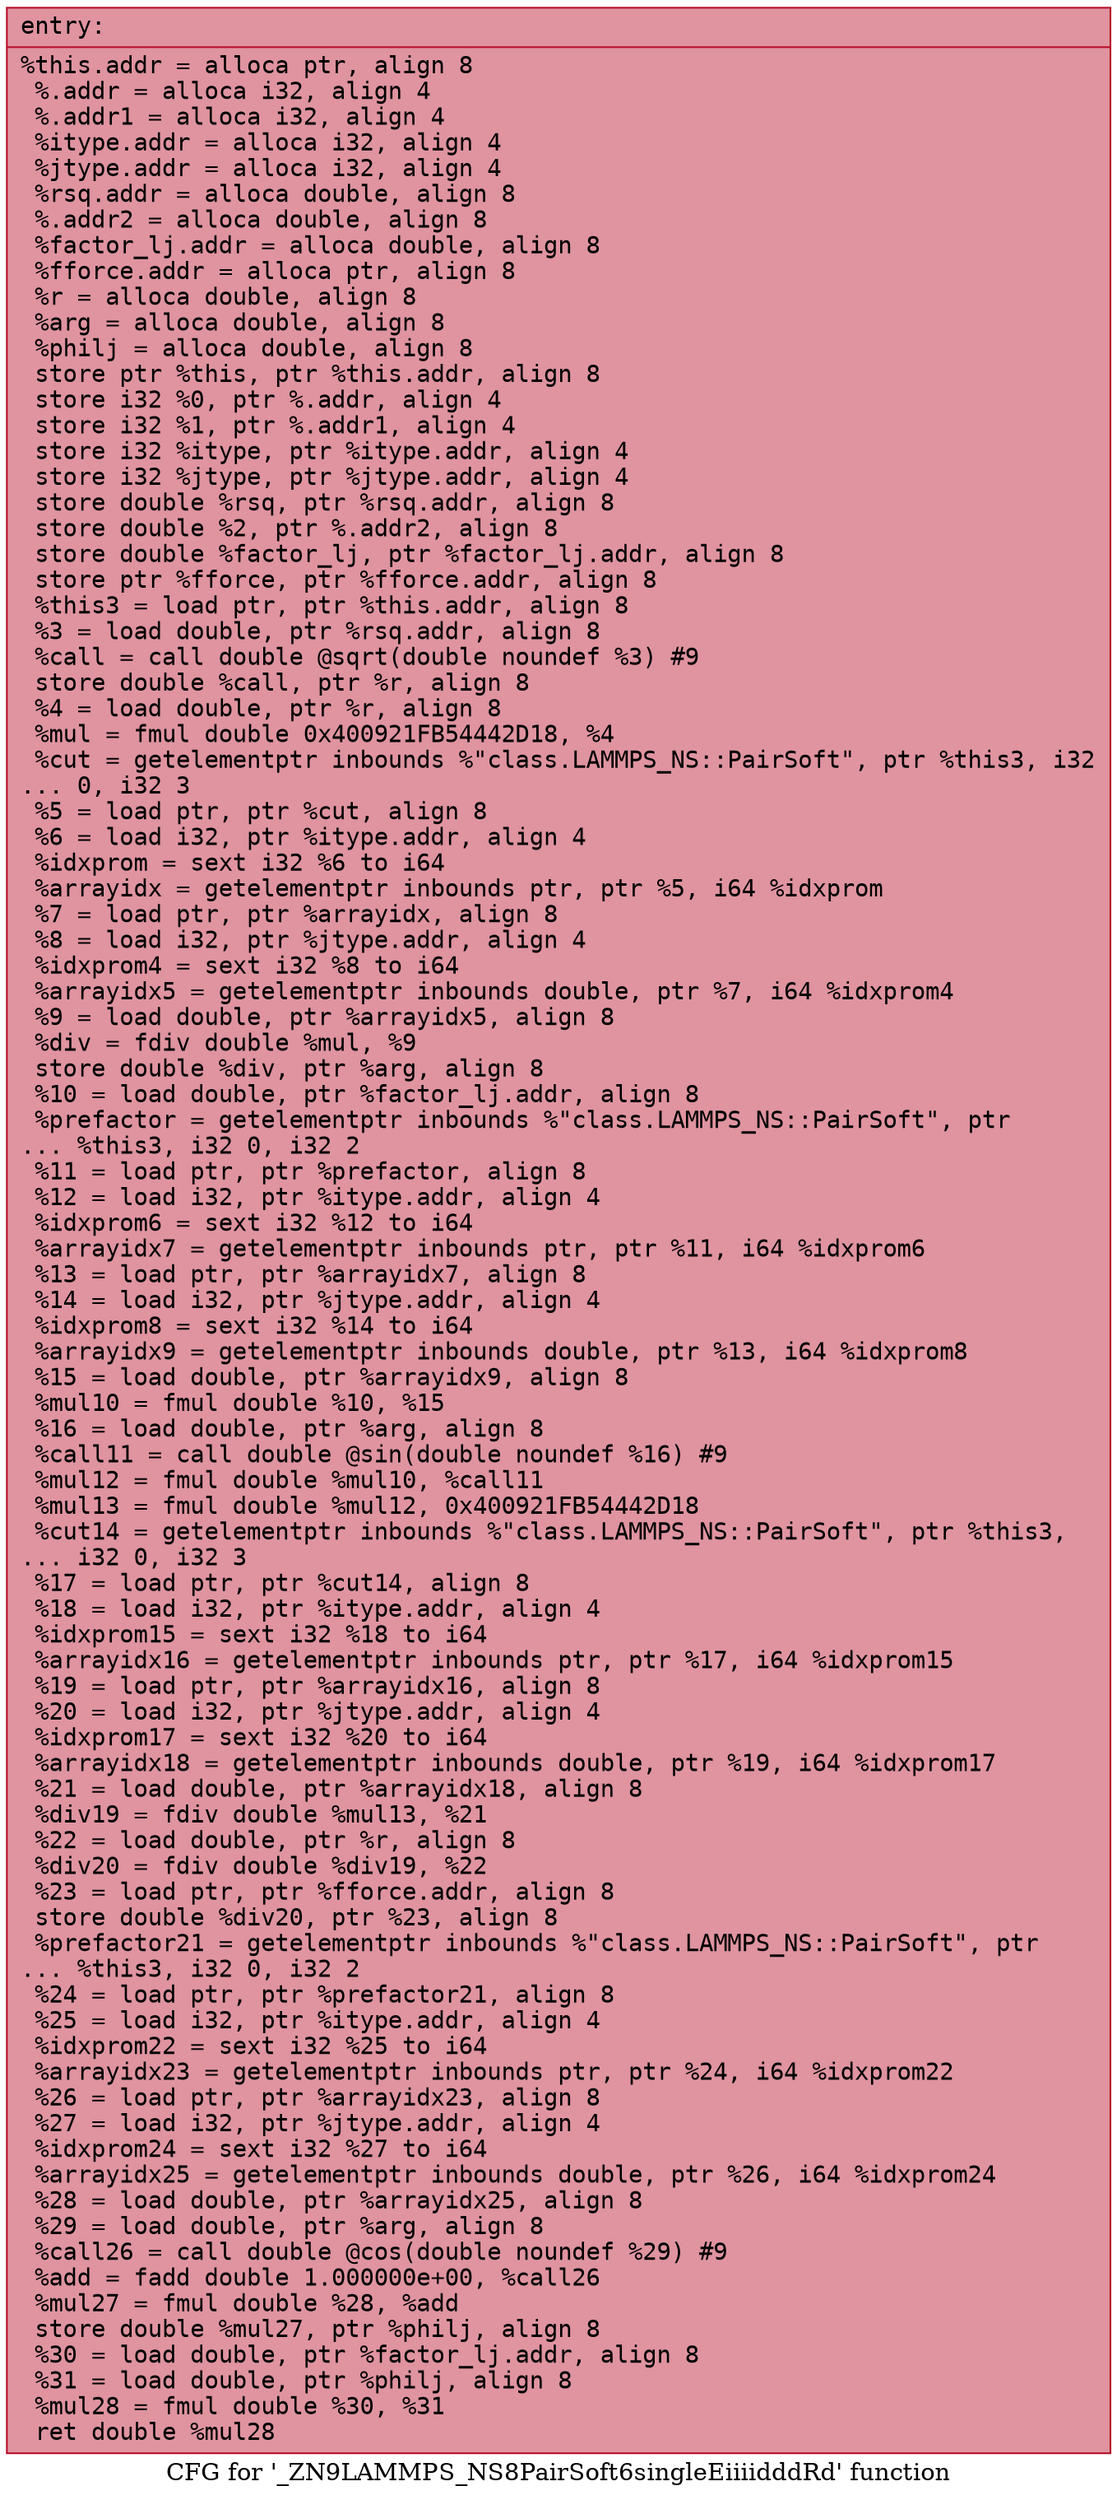 digraph "CFG for '_ZN9LAMMPS_NS8PairSoft6singleEiiiidddRd' function" {
	label="CFG for '_ZN9LAMMPS_NS8PairSoft6singleEiiiidddRd' function";

	Node0x55bdb0412b30 [shape=record,color="#b70d28ff", style=filled, fillcolor="#b70d2870" fontname="Courier",label="{entry:\l|  %this.addr = alloca ptr, align 8\l  %.addr = alloca i32, align 4\l  %.addr1 = alloca i32, align 4\l  %itype.addr = alloca i32, align 4\l  %jtype.addr = alloca i32, align 4\l  %rsq.addr = alloca double, align 8\l  %.addr2 = alloca double, align 8\l  %factor_lj.addr = alloca double, align 8\l  %fforce.addr = alloca ptr, align 8\l  %r = alloca double, align 8\l  %arg = alloca double, align 8\l  %philj = alloca double, align 8\l  store ptr %this, ptr %this.addr, align 8\l  store i32 %0, ptr %.addr, align 4\l  store i32 %1, ptr %.addr1, align 4\l  store i32 %itype, ptr %itype.addr, align 4\l  store i32 %jtype, ptr %jtype.addr, align 4\l  store double %rsq, ptr %rsq.addr, align 8\l  store double %2, ptr %.addr2, align 8\l  store double %factor_lj, ptr %factor_lj.addr, align 8\l  store ptr %fforce, ptr %fforce.addr, align 8\l  %this3 = load ptr, ptr %this.addr, align 8\l  %3 = load double, ptr %rsq.addr, align 8\l  %call = call double @sqrt(double noundef %3) #9\l  store double %call, ptr %r, align 8\l  %4 = load double, ptr %r, align 8\l  %mul = fmul double 0x400921FB54442D18, %4\l  %cut = getelementptr inbounds %\"class.LAMMPS_NS::PairSoft\", ptr %this3, i32\l... 0, i32 3\l  %5 = load ptr, ptr %cut, align 8\l  %6 = load i32, ptr %itype.addr, align 4\l  %idxprom = sext i32 %6 to i64\l  %arrayidx = getelementptr inbounds ptr, ptr %5, i64 %idxprom\l  %7 = load ptr, ptr %arrayidx, align 8\l  %8 = load i32, ptr %jtype.addr, align 4\l  %idxprom4 = sext i32 %8 to i64\l  %arrayidx5 = getelementptr inbounds double, ptr %7, i64 %idxprom4\l  %9 = load double, ptr %arrayidx5, align 8\l  %div = fdiv double %mul, %9\l  store double %div, ptr %arg, align 8\l  %10 = load double, ptr %factor_lj.addr, align 8\l  %prefactor = getelementptr inbounds %\"class.LAMMPS_NS::PairSoft\", ptr\l... %this3, i32 0, i32 2\l  %11 = load ptr, ptr %prefactor, align 8\l  %12 = load i32, ptr %itype.addr, align 4\l  %idxprom6 = sext i32 %12 to i64\l  %arrayidx7 = getelementptr inbounds ptr, ptr %11, i64 %idxprom6\l  %13 = load ptr, ptr %arrayidx7, align 8\l  %14 = load i32, ptr %jtype.addr, align 4\l  %idxprom8 = sext i32 %14 to i64\l  %arrayidx9 = getelementptr inbounds double, ptr %13, i64 %idxprom8\l  %15 = load double, ptr %arrayidx9, align 8\l  %mul10 = fmul double %10, %15\l  %16 = load double, ptr %arg, align 8\l  %call11 = call double @sin(double noundef %16) #9\l  %mul12 = fmul double %mul10, %call11\l  %mul13 = fmul double %mul12, 0x400921FB54442D18\l  %cut14 = getelementptr inbounds %\"class.LAMMPS_NS::PairSoft\", ptr %this3,\l... i32 0, i32 3\l  %17 = load ptr, ptr %cut14, align 8\l  %18 = load i32, ptr %itype.addr, align 4\l  %idxprom15 = sext i32 %18 to i64\l  %arrayidx16 = getelementptr inbounds ptr, ptr %17, i64 %idxprom15\l  %19 = load ptr, ptr %arrayidx16, align 8\l  %20 = load i32, ptr %jtype.addr, align 4\l  %idxprom17 = sext i32 %20 to i64\l  %arrayidx18 = getelementptr inbounds double, ptr %19, i64 %idxprom17\l  %21 = load double, ptr %arrayidx18, align 8\l  %div19 = fdiv double %mul13, %21\l  %22 = load double, ptr %r, align 8\l  %div20 = fdiv double %div19, %22\l  %23 = load ptr, ptr %fforce.addr, align 8\l  store double %div20, ptr %23, align 8\l  %prefactor21 = getelementptr inbounds %\"class.LAMMPS_NS::PairSoft\", ptr\l... %this3, i32 0, i32 2\l  %24 = load ptr, ptr %prefactor21, align 8\l  %25 = load i32, ptr %itype.addr, align 4\l  %idxprom22 = sext i32 %25 to i64\l  %arrayidx23 = getelementptr inbounds ptr, ptr %24, i64 %idxprom22\l  %26 = load ptr, ptr %arrayidx23, align 8\l  %27 = load i32, ptr %jtype.addr, align 4\l  %idxprom24 = sext i32 %27 to i64\l  %arrayidx25 = getelementptr inbounds double, ptr %26, i64 %idxprom24\l  %28 = load double, ptr %arrayidx25, align 8\l  %29 = load double, ptr %arg, align 8\l  %call26 = call double @cos(double noundef %29) #9\l  %add = fadd double 1.000000e+00, %call26\l  %mul27 = fmul double %28, %add\l  store double %mul27, ptr %philj, align 8\l  %30 = load double, ptr %factor_lj.addr, align 8\l  %31 = load double, ptr %philj, align 8\l  %mul28 = fmul double %30, %31\l  ret double %mul28\l}"];
}
